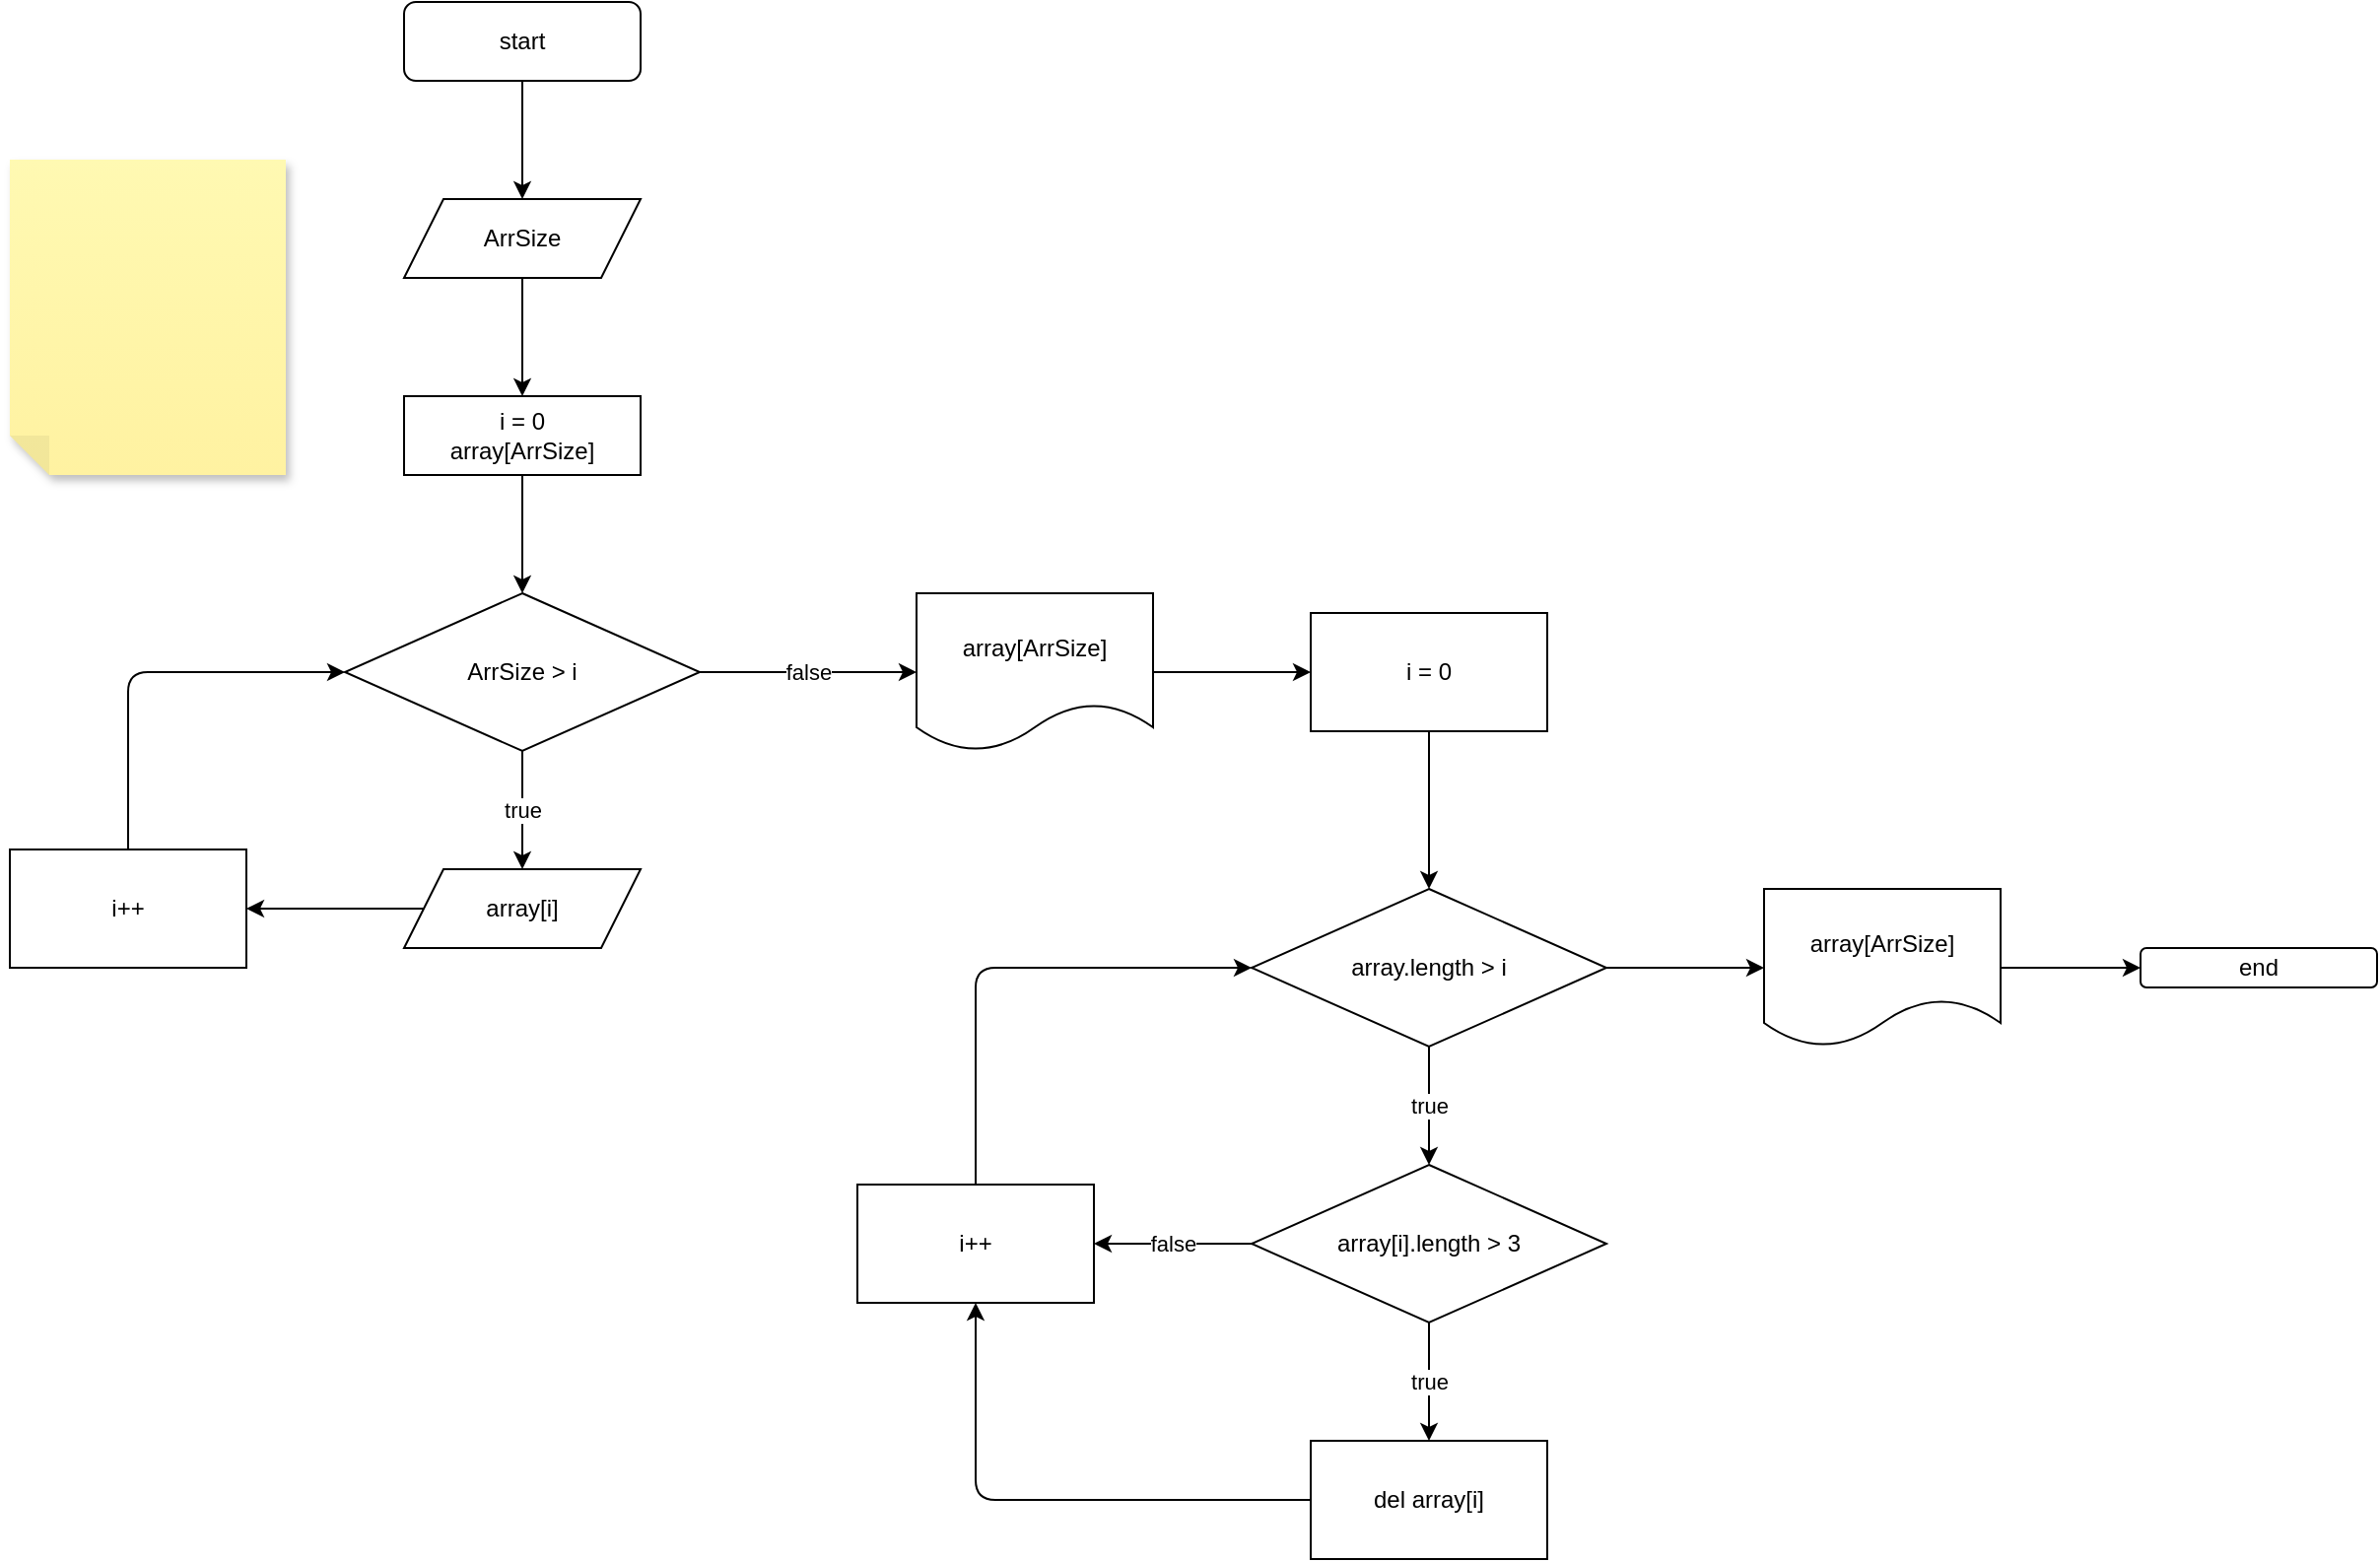<mxfile>
    <diagram id="vi7PUppFXKOLtOOmDWj_" name="Страница 1">
        <mxGraphModel dx="313" dy="390" grid="1" gridSize="10" guides="1" tooltips="1" connect="1" arrows="1" fold="1" page="1" pageScale="1" pageWidth="827" pageHeight="1169" math="0" shadow="0">
            <root>
                <mxCell id="0"/>
                <mxCell id="1" parent="0"/>
                <mxCell id="8" value="" style="edgeStyle=none;html=1;" parent="1" source="2" target="3" edge="1">
                    <mxGeometry relative="1" as="geometry"/>
                </mxCell>
                <mxCell id="2" value="start" style="rounded=1;whiteSpace=wrap;html=1;" parent="1" vertex="1">
                    <mxGeometry x="300" y="40" width="120" height="40" as="geometry"/>
                </mxCell>
                <mxCell id="9" value="" style="edgeStyle=none;html=1;" parent="1" source="3" target="6" edge="1">
                    <mxGeometry relative="1" as="geometry"/>
                </mxCell>
                <mxCell id="3" value="ArrSize" style="shape=parallelogram;perimeter=parallelogramPerimeter;whiteSpace=wrap;html=1;fixedSize=1;" parent="1" vertex="1">
                    <mxGeometry x="300" y="140" width="120" height="40" as="geometry"/>
                </mxCell>
                <mxCell id="10" value="" style="edgeStyle=none;html=1;" parent="1" source="6" target="7" edge="1">
                    <mxGeometry relative="1" as="geometry"/>
                </mxCell>
                <mxCell id="6" value="i = 0&lt;br&gt;array[ArrSize]" style="rounded=0;whiteSpace=wrap;html=1;" parent="1" vertex="1">
                    <mxGeometry x="300" y="240" width="120" height="40" as="geometry"/>
                </mxCell>
                <mxCell id="13" value="true" style="edgeStyle=none;html=1;" parent="1" source="7" target="12" edge="1">
                    <mxGeometry relative="1" as="geometry"/>
                </mxCell>
                <mxCell id="20" value="false" style="edgeStyle=none;html=1;" parent="1" source="7" target="19" edge="1">
                    <mxGeometry relative="1" as="geometry"/>
                </mxCell>
                <mxCell id="7" value="ArrSize &amp;gt; i" style="rhombus;whiteSpace=wrap;html=1;" parent="1" vertex="1">
                    <mxGeometry x="270" y="340" width="180" height="80" as="geometry"/>
                </mxCell>
                <mxCell id="15" value="" style="edgeStyle=none;html=1;" parent="1" source="12" target="14" edge="1">
                    <mxGeometry relative="1" as="geometry"/>
                </mxCell>
                <mxCell id="12" value="array[i]" style="shape=parallelogram;perimeter=parallelogramPerimeter;whiteSpace=wrap;html=1;fixedSize=1;" parent="1" vertex="1">
                    <mxGeometry x="300" y="480" width="120" height="40" as="geometry"/>
                </mxCell>
                <mxCell id="18" value="" style="edgeStyle=none;html=1;entryX=0;entryY=0.5;entryDx=0;entryDy=0;" parent="1" source="14" target="7" edge="1">
                    <mxGeometry relative="1" as="geometry">
                        <Array as="points">
                            <mxPoint x="160" y="380"/>
                        </Array>
                    </mxGeometry>
                </mxCell>
                <mxCell id="14" value="i++" style="whiteSpace=wrap;html=1;" parent="1" vertex="1">
                    <mxGeometry x="100" y="470" width="120" height="60" as="geometry"/>
                </mxCell>
                <mxCell id="22" value="" style="edgeStyle=none;html=1;" parent="1" source="19" target="21" edge="1">
                    <mxGeometry relative="1" as="geometry"/>
                </mxCell>
                <mxCell id="19" value="array[ArrSize]" style="shape=document;whiteSpace=wrap;html=1;boundedLbl=1;" parent="1" vertex="1">
                    <mxGeometry x="560" y="340" width="120" height="80" as="geometry"/>
                </mxCell>
                <mxCell id="34" value="" style="edgeStyle=none;html=1;" parent="1" source="21" target="29" edge="1">
                    <mxGeometry relative="1" as="geometry"/>
                </mxCell>
                <mxCell id="21" value="i = 0" style="whiteSpace=wrap;html=1;" parent="1" vertex="1">
                    <mxGeometry x="760" y="350" width="120" height="60" as="geometry"/>
                </mxCell>
                <mxCell id="36" value="true" style="edgeStyle=none;html=1;" parent="1" source="29" target="35" edge="1">
                    <mxGeometry relative="1" as="geometry"/>
                </mxCell>
                <mxCell id="44" value="" style="edgeStyle=none;html=1;" parent="1" source="29" target="43" edge="1">
                    <mxGeometry relative="1" as="geometry"/>
                </mxCell>
                <mxCell id="29" value="array.length &amp;gt; i" style="rhombus;whiteSpace=wrap;html=1;" parent="1" vertex="1">
                    <mxGeometry x="730" y="490" width="180" height="80" as="geometry"/>
                </mxCell>
                <mxCell id="38" value="true" style="edgeStyle=none;html=1;" parent="1" source="35" target="37" edge="1">
                    <mxGeometry relative="1" as="geometry"/>
                </mxCell>
                <mxCell id="42" value="false" style="edgeStyle=none;html=1;" parent="1" source="35" target="39" edge="1">
                    <mxGeometry relative="1" as="geometry"/>
                </mxCell>
                <mxCell id="35" value="array[i].length &amp;gt; 3" style="rhombus;whiteSpace=wrap;html=1;" parent="1" vertex="1">
                    <mxGeometry x="730" y="630" width="180" height="80" as="geometry"/>
                </mxCell>
                <mxCell id="40" value="" style="edgeStyle=none;html=1;" parent="1" source="37" target="39" edge="1">
                    <mxGeometry relative="1" as="geometry">
                        <Array as="points">
                            <mxPoint x="590" y="800"/>
                        </Array>
                    </mxGeometry>
                </mxCell>
                <mxCell id="37" value="del array[i]" style="rounded=0;whiteSpace=wrap;html=1;" parent="1" vertex="1">
                    <mxGeometry x="760" y="770" width="120" height="60" as="geometry"/>
                </mxCell>
                <mxCell id="41" style="edgeStyle=none;html=1;entryX=0;entryY=0.5;entryDx=0;entryDy=0;" parent="1" source="39" target="29" edge="1">
                    <mxGeometry relative="1" as="geometry">
                        <Array as="points">
                            <mxPoint x="590" y="530"/>
                        </Array>
                    </mxGeometry>
                </mxCell>
                <mxCell id="39" value="i++" style="rounded=0;whiteSpace=wrap;html=1;" parent="1" vertex="1">
                    <mxGeometry x="530" y="640" width="120" height="60" as="geometry"/>
                </mxCell>
                <mxCell id="46" value="" style="edgeStyle=none;html=1;" parent="1" source="43" target="45" edge="1">
                    <mxGeometry relative="1" as="geometry"/>
                </mxCell>
                <mxCell id="43" value="array[ArrSize]" style="shape=document;whiteSpace=wrap;html=1;boundedLbl=1;" parent="1" vertex="1">
                    <mxGeometry x="990" y="490" width="120" height="80" as="geometry"/>
                </mxCell>
                <mxCell id="45" value="end" style="rounded=1;whiteSpace=wrap;html=1;" parent="1" vertex="1">
                    <mxGeometry x="1181" y="520" width="120" height="20" as="geometry"/>
                </mxCell>
                <mxCell id="47" value="" style="shape=note;whiteSpace=wrap;html=1;backgroundOutline=1;fontColor=#000000;darkOpacity=0.05;fillColor=#FFF9B2;strokeColor=none;fillStyle=solid;direction=west;gradientDirection=north;gradientColor=#FFF2A1;shadow=1;size=20;pointerEvents=1;" vertex="1" parent="1">
                    <mxGeometry x="100" y="120" width="140" height="160" as="geometry"/>
                </mxCell>
            </root>
        </mxGraphModel>
    </diagram>
</mxfile>
